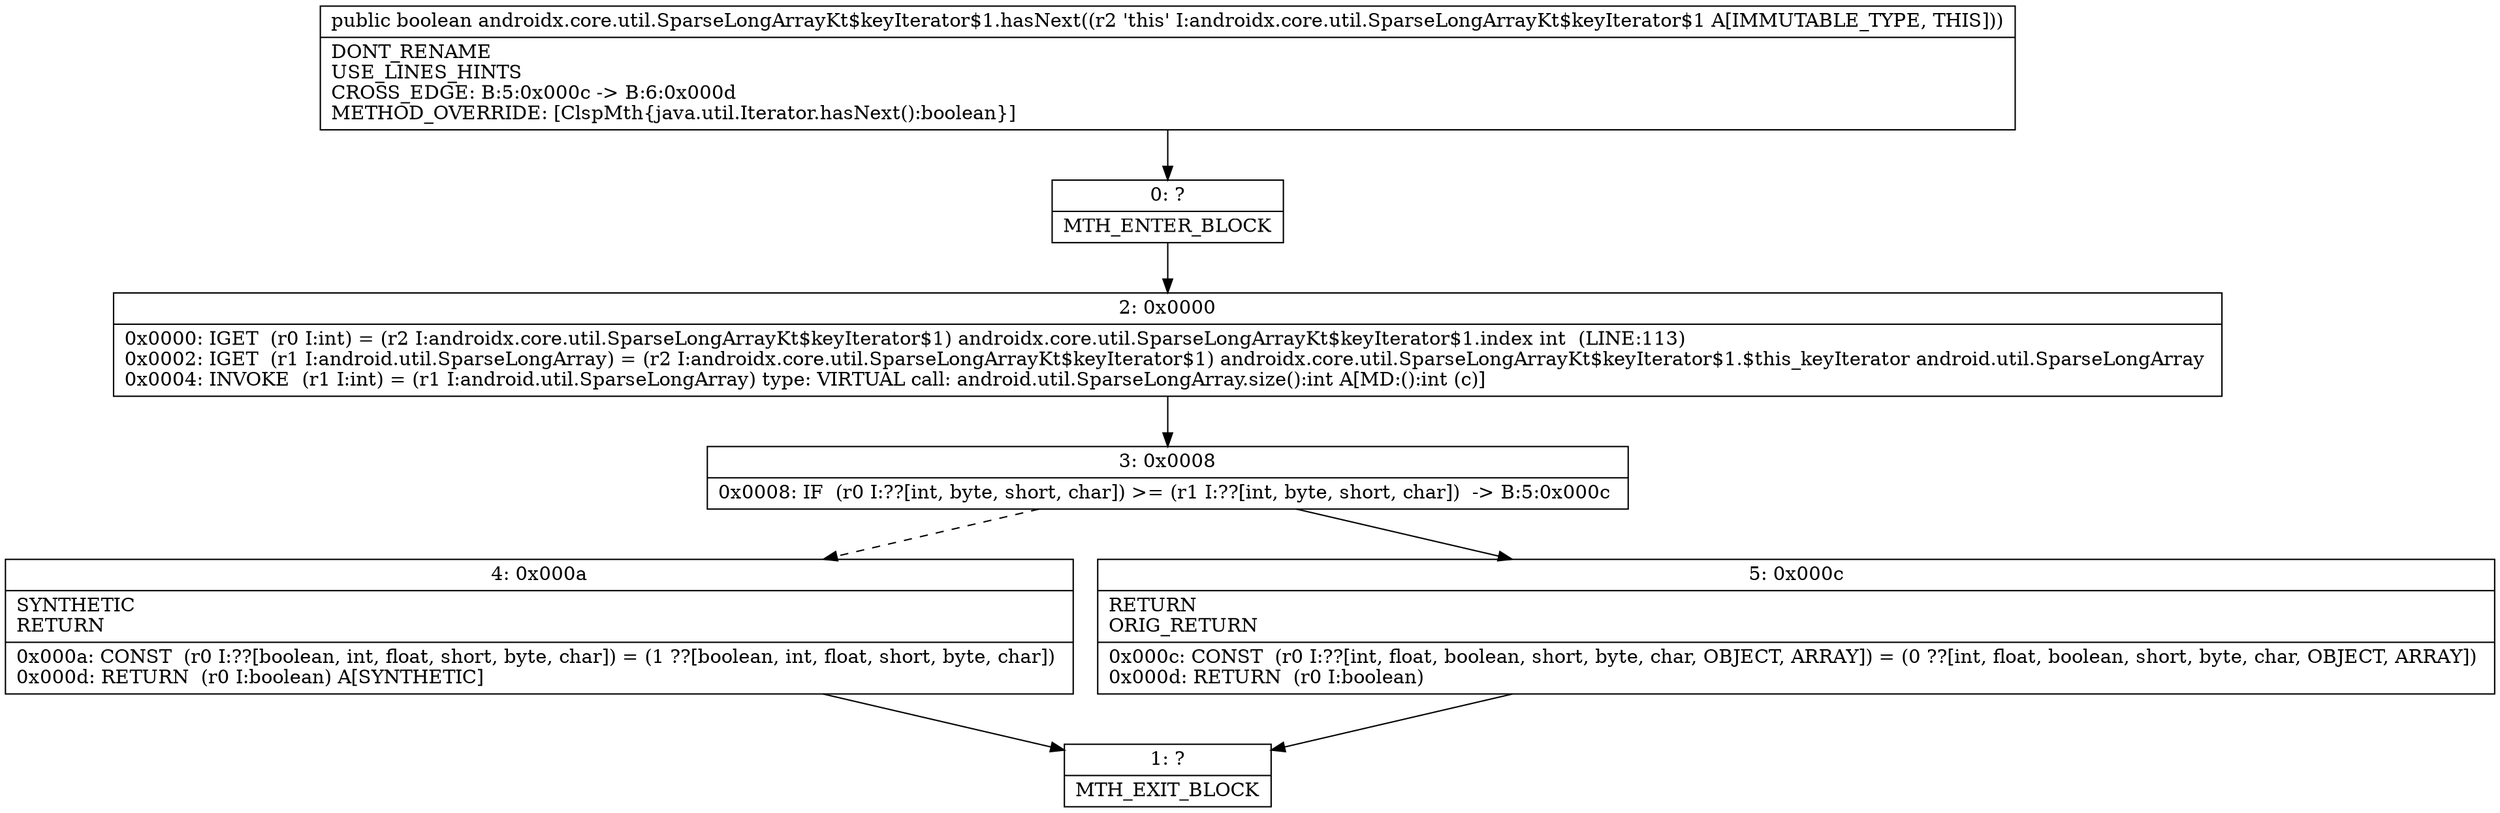 digraph "CFG forandroidx.core.util.SparseLongArrayKt$keyIterator$1.hasNext()Z" {
Node_0 [shape=record,label="{0\:\ ?|MTH_ENTER_BLOCK\l}"];
Node_2 [shape=record,label="{2\:\ 0x0000|0x0000: IGET  (r0 I:int) = (r2 I:androidx.core.util.SparseLongArrayKt$keyIterator$1) androidx.core.util.SparseLongArrayKt$keyIterator$1.index int  (LINE:113)\l0x0002: IGET  (r1 I:android.util.SparseLongArray) = (r2 I:androidx.core.util.SparseLongArrayKt$keyIterator$1) androidx.core.util.SparseLongArrayKt$keyIterator$1.$this_keyIterator android.util.SparseLongArray \l0x0004: INVOKE  (r1 I:int) = (r1 I:android.util.SparseLongArray) type: VIRTUAL call: android.util.SparseLongArray.size():int A[MD:():int (c)]\l}"];
Node_3 [shape=record,label="{3\:\ 0x0008|0x0008: IF  (r0 I:??[int, byte, short, char]) \>= (r1 I:??[int, byte, short, char])  \-\> B:5:0x000c \l}"];
Node_4 [shape=record,label="{4\:\ 0x000a|SYNTHETIC\lRETURN\l|0x000a: CONST  (r0 I:??[boolean, int, float, short, byte, char]) = (1 ??[boolean, int, float, short, byte, char]) \l0x000d: RETURN  (r0 I:boolean) A[SYNTHETIC]\l}"];
Node_1 [shape=record,label="{1\:\ ?|MTH_EXIT_BLOCK\l}"];
Node_5 [shape=record,label="{5\:\ 0x000c|RETURN\lORIG_RETURN\l|0x000c: CONST  (r0 I:??[int, float, boolean, short, byte, char, OBJECT, ARRAY]) = (0 ??[int, float, boolean, short, byte, char, OBJECT, ARRAY]) \l0x000d: RETURN  (r0 I:boolean) \l}"];
MethodNode[shape=record,label="{public boolean androidx.core.util.SparseLongArrayKt$keyIterator$1.hasNext((r2 'this' I:androidx.core.util.SparseLongArrayKt$keyIterator$1 A[IMMUTABLE_TYPE, THIS]))  | DONT_RENAME\lUSE_LINES_HINTS\lCROSS_EDGE: B:5:0x000c \-\> B:6:0x000d\lMETHOD_OVERRIDE: [ClspMth\{java.util.Iterator.hasNext():boolean\}]\l}"];
MethodNode -> Node_0;Node_0 -> Node_2;
Node_2 -> Node_3;
Node_3 -> Node_4[style=dashed];
Node_3 -> Node_5;
Node_4 -> Node_1;
Node_5 -> Node_1;
}

